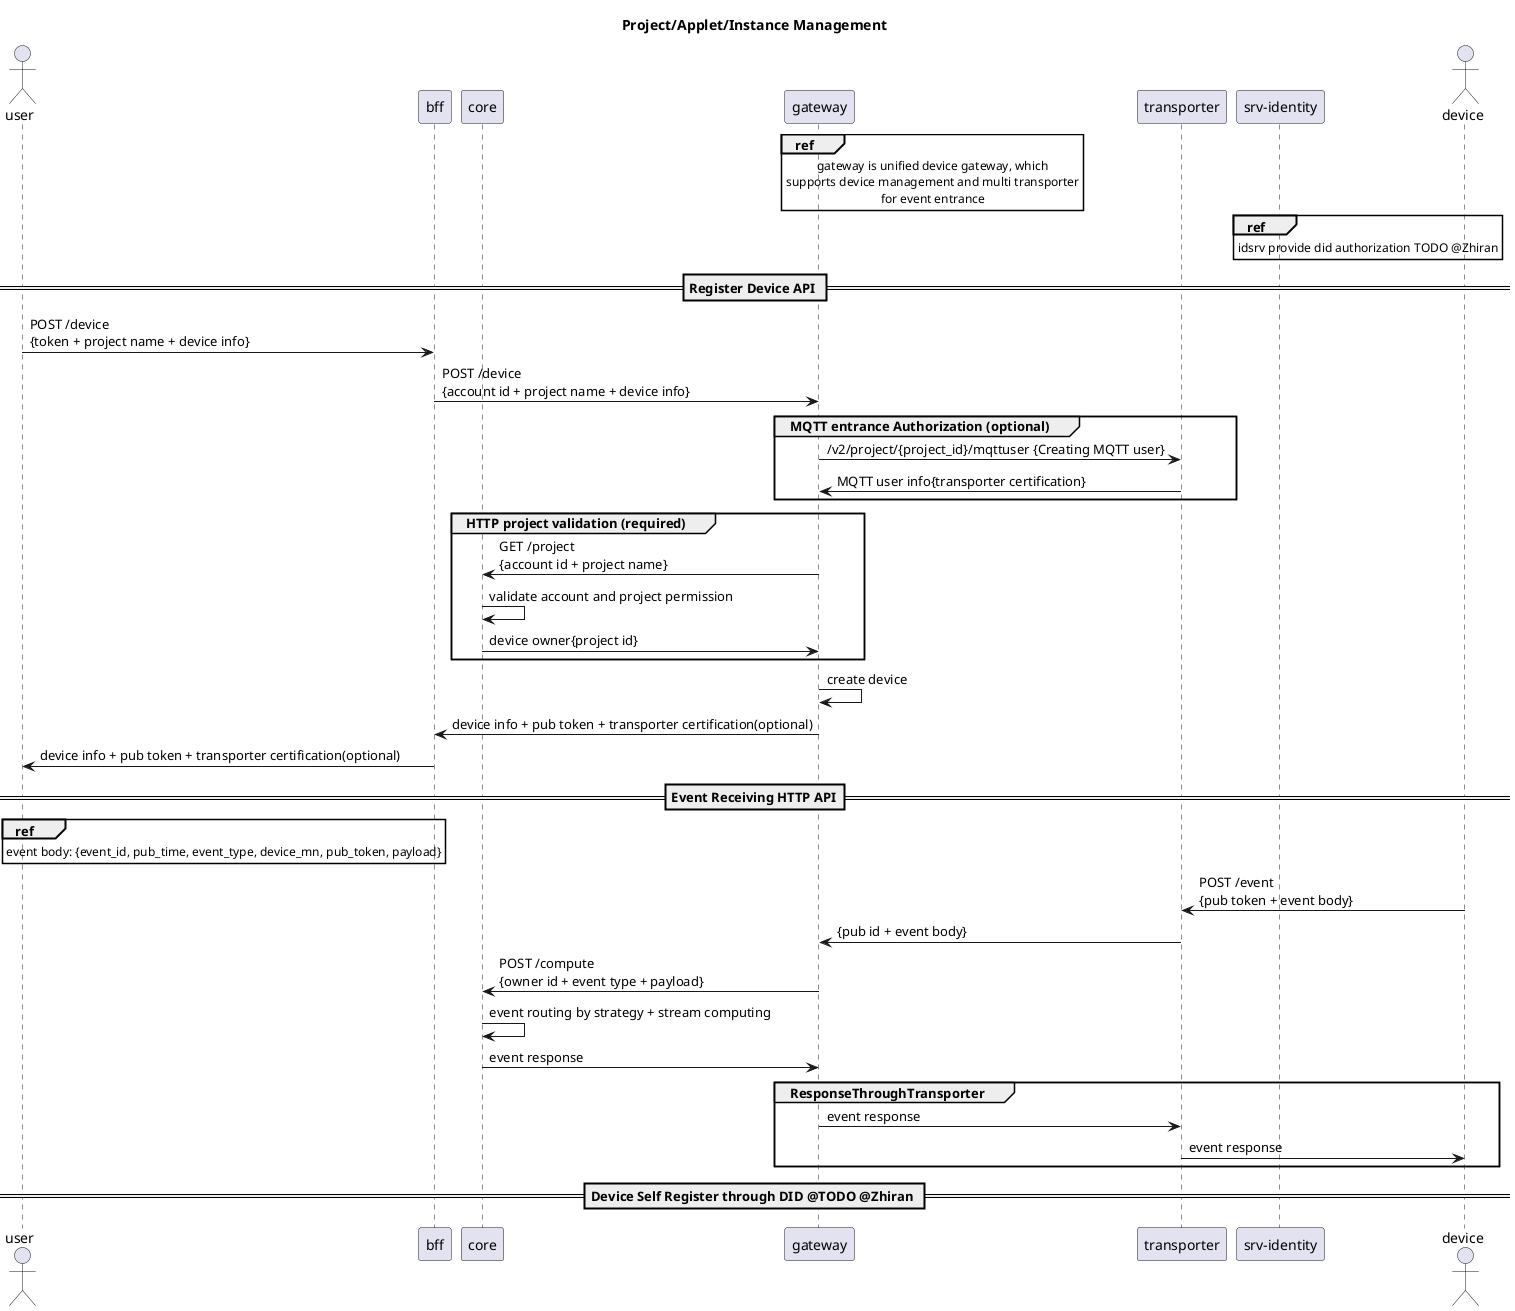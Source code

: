 @startuml

title: Project/Applet/Instance Management

actor       "user"          as cli
participant "bff"           as bff
participant "core"          as core
participant "gateway"       as gw
participant "transporter"   as trsp
participant "srv-identity"  as idsrv
actor       "device"        as dev

ref over gw
gateway is unified device gateway, which
supports device management and multi transporter
for event entrance
end ref

ref over idsrv
idsrv provide did authorization TODO @Zhiran
end ref

== Register Device API ==

cli  -> bff:  POST /device\n{token + project name + device info}
bff  -> gw:   POST /device\n{account id + project name + device info}

group MQTT entrance Authorization (optional)
gw   -> trsp: /v2/project/{project_id}/mqttuser {Creating MQTT user}
trsp -> gw:   MQTT user info{transporter certification}
end

group HTTP project validation (required)
gw   -> core: GET /project\n{account id + project name}
core -> core: validate account and project permission
core -> gw:   device owner{project id}
end

gw   -> gw:   create device
gw   -> bff:  device info + pub token + transporter certification(optional)
bff  -> cli:  device info + pub token + transporter certification(optional)

== Event Receiving HTTP API==

ref over cli
event body: {event_id, pub_time, event_type, device_mn, pub_token, payload}
end ref
dev  -> trsp: POST /event\n{pub token + event body}
trsp -> gw:   {pub id + event body}
gw   -> core: POST /compute\n{owner id + event type + payload}
core -> core: event routing by strategy + stream computing
core -> gw:   event response
group ResponseThroughTransporter
gw -> trsp:  event response
trsp -> dev: event response
end

== Device Self Register through DID @TODO @Zhiran ==

@enduml